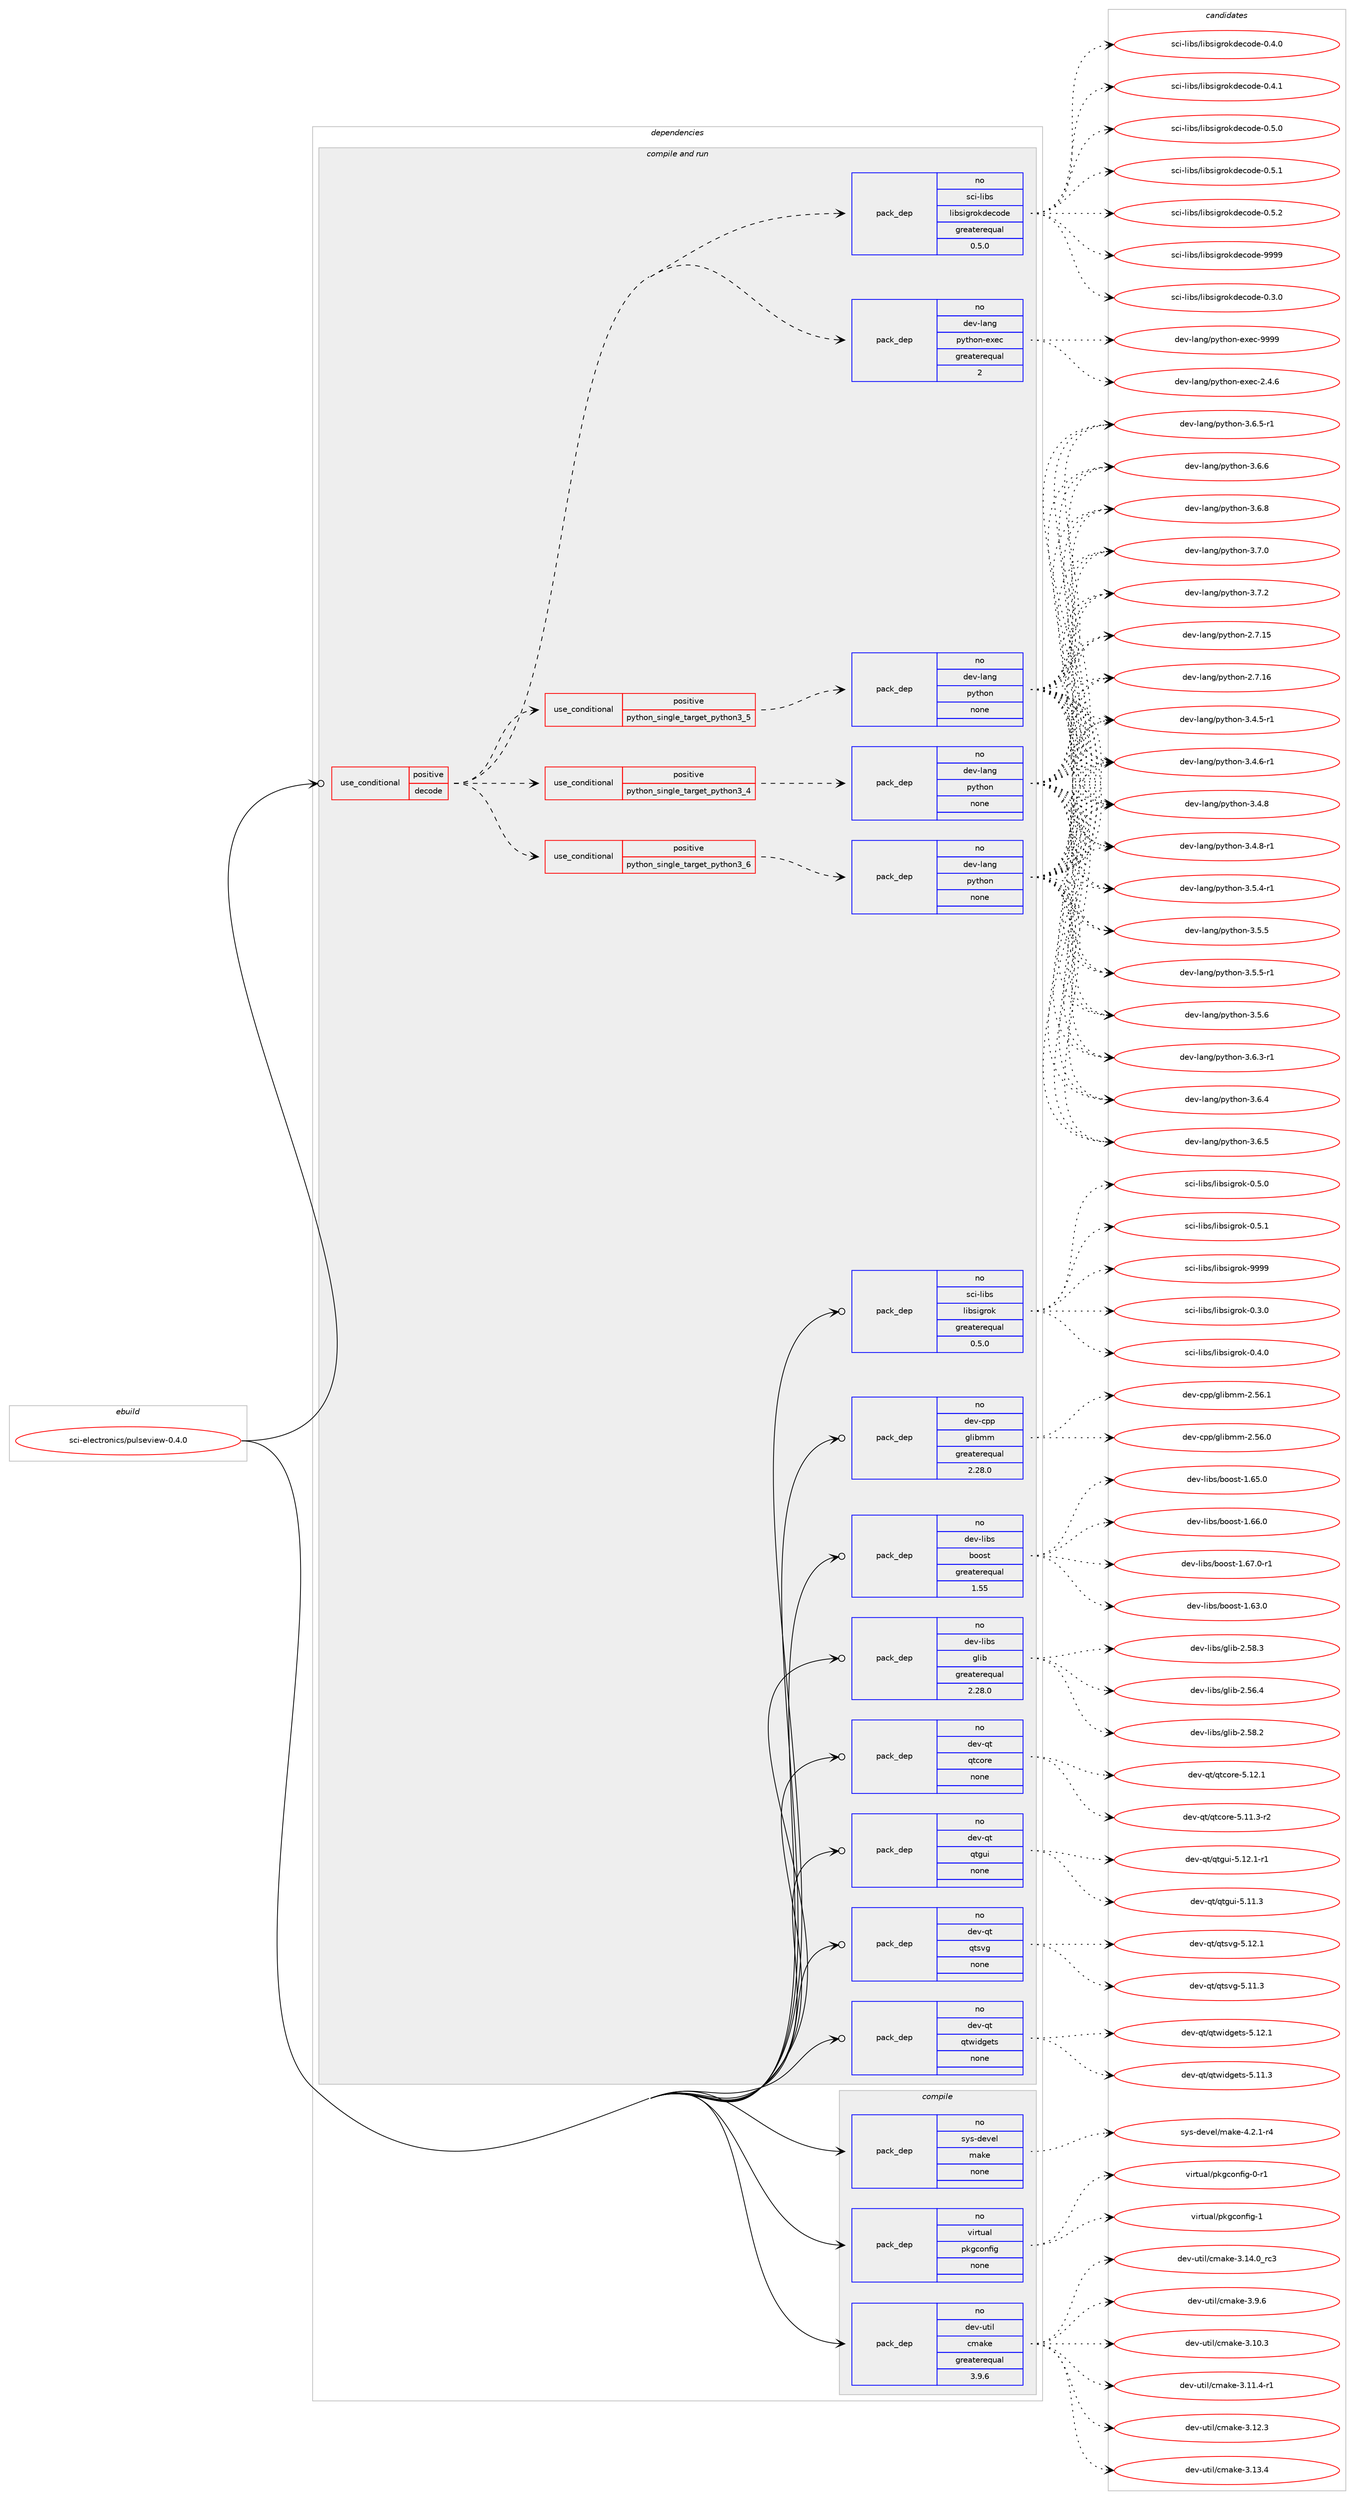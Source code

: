 digraph prolog {

# *************
# Graph options
# *************

newrank=true;
concentrate=true;
compound=true;
graph [rankdir=LR,fontname=Helvetica,fontsize=10,ranksep=1.5];#, ranksep=2.5, nodesep=0.2];
edge  [arrowhead=vee];
node  [fontname=Helvetica,fontsize=10];

# **********
# The ebuild
# **********

subgraph cluster_leftcol {
color=gray;
rank=same;
label=<<i>ebuild</i>>;
id [label="sci-electronics/pulseview-0.4.0", color=red, width=4, href="../sci-electronics/pulseview-0.4.0.svg"];
}

# ****************
# The dependencies
# ****************

subgraph cluster_midcol {
color=gray;
label=<<i>dependencies</i>>;
subgraph cluster_compile {
fillcolor="#eeeeee";
style=filled;
label=<<i>compile</i>>;
subgraph pack1209677 {
dependency1690033 [label=<<TABLE BORDER="0" CELLBORDER="1" CELLSPACING="0" CELLPADDING="4" WIDTH="220"><TR><TD ROWSPAN="6" CELLPADDING="30">pack_dep</TD></TR><TR><TD WIDTH="110">no</TD></TR><TR><TD>dev-util</TD></TR><TR><TD>cmake</TD></TR><TR><TD>greaterequal</TD></TR><TR><TD>3.9.6</TD></TR></TABLE>>, shape=none, color=blue];
}
id:e -> dependency1690033:w [weight=20,style="solid",arrowhead="vee"];
subgraph pack1209678 {
dependency1690034 [label=<<TABLE BORDER="0" CELLBORDER="1" CELLSPACING="0" CELLPADDING="4" WIDTH="220"><TR><TD ROWSPAN="6" CELLPADDING="30">pack_dep</TD></TR><TR><TD WIDTH="110">no</TD></TR><TR><TD>sys-devel</TD></TR><TR><TD>make</TD></TR><TR><TD>none</TD></TR><TR><TD></TD></TR></TABLE>>, shape=none, color=blue];
}
id:e -> dependency1690034:w [weight=20,style="solid",arrowhead="vee"];
subgraph pack1209679 {
dependency1690035 [label=<<TABLE BORDER="0" CELLBORDER="1" CELLSPACING="0" CELLPADDING="4" WIDTH="220"><TR><TD ROWSPAN="6" CELLPADDING="30">pack_dep</TD></TR><TR><TD WIDTH="110">no</TD></TR><TR><TD>virtual</TD></TR><TR><TD>pkgconfig</TD></TR><TR><TD>none</TD></TR><TR><TD></TD></TR></TABLE>>, shape=none, color=blue];
}
id:e -> dependency1690035:w [weight=20,style="solid",arrowhead="vee"];
}
subgraph cluster_compileandrun {
fillcolor="#eeeeee";
style=filled;
label=<<i>compile and run</i>>;
subgraph cond452673 {
dependency1690036 [label=<<TABLE BORDER="0" CELLBORDER="1" CELLSPACING="0" CELLPADDING="4"><TR><TD ROWSPAN="3" CELLPADDING="10">use_conditional</TD></TR><TR><TD>positive</TD></TR><TR><TD>decode</TD></TR></TABLE>>, shape=none, color=red];
subgraph pack1209680 {
dependency1690037 [label=<<TABLE BORDER="0" CELLBORDER="1" CELLSPACING="0" CELLPADDING="4" WIDTH="220"><TR><TD ROWSPAN="6" CELLPADDING="30">pack_dep</TD></TR><TR><TD WIDTH="110">no</TD></TR><TR><TD>sci-libs</TD></TR><TR><TD>libsigrokdecode</TD></TR><TR><TD>greaterequal</TD></TR><TR><TD>0.5.0</TD></TR></TABLE>>, shape=none, color=blue];
}
dependency1690036:e -> dependency1690037:w [weight=20,style="dashed",arrowhead="vee"];
subgraph cond452674 {
dependency1690038 [label=<<TABLE BORDER="0" CELLBORDER="1" CELLSPACING="0" CELLPADDING="4"><TR><TD ROWSPAN="3" CELLPADDING="10">use_conditional</TD></TR><TR><TD>positive</TD></TR><TR><TD>python_single_target_python3_4</TD></TR></TABLE>>, shape=none, color=red];
subgraph pack1209681 {
dependency1690039 [label=<<TABLE BORDER="0" CELLBORDER="1" CELLSPACING="0" CELLPADDING="4" WIDTH="220"><TR><TD ROWSPAN="6" CELLPADDING="30">pack_dep</TD></TR><TR><TD WIDTH="110">no</TD></TR><TR><TD>dev-lang</TD></TR><TR><TD>python</TD></TR><TR><TD>none</TD></TR><TR><TD></TD></TR></TABLE>>, shape=none, color=blue];
}
dependency1690038:e -> dependency1690039:w [weight=20,style="dashed",arrowhead="vee"];
}
dependency1690036:e -> dependency1690038:w [weight=20,style="dashed",arrowhead="vee"];
subgraph cond452675 {
dependency1690040 [label=<<TABLE BORDER="0" CELLBORDER="1" CELLSPACING="0" CELLPADDING="4"><TR><TD ROWSPAN="3" CELLPADDING="10">use_conditional</TD></TR><TR><TD>positive</TD></TR><TR><TD>python_single_target_python3_5</TD></TR></TABLE>>, shape=none, color=red];
subgraph pack1209682 {
dependency1690041 [label=<<TABLE BORDER="0" CELLBORDER="1" CELLSPACING="0" CELLPADDING="4" WIDTH="220"><TR><TD ROWSPAN="6" CELLPADDING="30">pack_dep</TD></TR><TR><TD WIDTH="110">no</TD></TR><TR><TD>dev-lang</TD></TR><TR><TD>python</TD></TR><TR><TD>none</TD></TR><TR><TD></TD></TR></TABLE>>, shape=none, color=blue];
}
dependency1690040:e -> dependency1690041:w [weight=20,style="dashed",arrowhead="vee"];
}
dependency1690036:e -> dependency1690040:w [weight=20,style="dashed",arrowhead="vee"];
subgraph cond452676 {
dependency1690042 [label=<<TABLE BORDER="0" CELLBORDER="1" CELLSPACING="0" CELLPADDING="4"><TR><TD ROWSPAN="3" CELLPADDING="10">use_conditional</TD></TR><TR><TD>positive</TD></TR><TR><TD>python_single_target_python3_6</TD></TR></TABLE>>, shape=none, color=red];
subgraph pack1209683 {
dependency1690043 [label=<<TABLE BORDER="0" CELLBORDER="1" CELLSPACING="0" CELLPADDING="4" WIDTH="220"><TR><TD ROWSPAN="6" CELLPADDING="30">pack_dep</TD></TR><TR><TD WIDTH="110">no</TD></TR><TR><TD>dev-lang</TD></TR><TR><TD>python</TD></TR><TR><TD>none</TD></TR><TR><TD></TD></TR></TABLE>>, shape=none, color=blue];
}
dependency1690042:e -> dependency1690043:w [weight=20,style="dashed",arrowhead="vee"];
}
dependency1690036:e -> dependency1690042:w [weight=20,style="dashed",arrowhead="vee"];
subgraph pack1209684 {
dependency1690044 [label=<<TABLE BORDER="0" CELLBORDER="1" CELLSPACING="0" CELLPADDING="4" WIDTH="220"><TR><TD ROWSPAN="6" CELLPADDING="30">pack_dep</TD></TR><TR><TD WIDTH="110">no</TD></TR><TR><TD>dev-lang</TD></TR><TR><TD>python-exec</TD></TR><TR><TD>greaterequal</TD></TR><TR><TD>2</TD></TR></TABLE>>, shape=none, color=blue];
}
dependency1690036:e -> dependency1690044:w [weight=20,style="dashed",arrowhead="vee"];
}
id:e -> dependency1690036:w [weight=20,style="solid",arrowhead="odotvee"];
subgraph pack1209685 {
dependency1690045 [label=<<TABLE BORDER="0" CELLBORDER="1" CELLSPACING="0" CELLPADDING="4" WIDTH="220"><TR><TD ROWSPAN="6" CELLPADDING="30">pack_dep</TD></TR><TR><TD WIDTH="110">no</TD></TR><TR><TD>dev-cpp</TD></TR><TR><TD>glibmm</TD></TR><TR><TD>greaterequal</TD></TR><TR><TD>2.28.0</TD></TR></TABLE>>, shape=none, color=blue];
}
id:e -> dependency1690045:w [weight=20,style="solid",arrowhead="odotvee"];
subgraph pack1209686 {
dependency1690046 [label=<<TABLE BORDER="0" CELLBORDER="1" CELLSPACING="0" CELLPADDING="4" WIDTH="220"><TR><TD ROWSPAN="6" CELLPADDING="30">pack_dep</TD></TR><TR><TD WIDTH="110">no</TD></TR><TR><TD>dev-libs</TD></TR><TR><TD>boost</TD></TR><TR><TD>greaterequal</TD></TR><TR><TD>1.55</TD></TR></TABLE>>, shape=none, color=blue];
}
id:e -> dependency1690046:w [weight=20,style="solid",arrowhead="odotvee"];
subgraph pack1209687 {
dependency1690047 [label=<<TABLE BORDER="0" CELLBORDER="1" CELLSPACING="0" CELLPADDING="4" WIDTH="220"><TR><TD ROWSPAN="6" CELLPADDING="30">pack_dep</TD></TR><TR><TD WIDTH="110">no</TD></TR><TR><TD>dev-libs</TD></TR><TR><TD>glib</TD></TR><TR><TD>greaterequal</TD></TR><TR><TD>2.28.0</TD></TR></TABLE>>, shape=none, color=blue];
}
id:e -> dependency1690047:w [weight=20,style="solid",arrowhead="odotvee"];
subgraph pack1209688 {
dependency1690048 [label=<<TABLE BORDER="0" CELLBORDER="1" CELLSPACING="0" CELLPADDING="4" WIDTH="220"><TR><TD ROWSPAN="6" CELLPADDING="30">pack_dep</TD></TR><TR><TD WIDTH="110">no</TD></TR><TR><TD>dev-qt</TD></TR><TR><TD>qtcore</TD></TR><TR><TD>none</TD></TR><TR><TD></TD></TR></TABLE>>, shape=none, color=blue];
}
id:e -> dependency1690048:w [weight=20,style="solid",arrowhead="odotvee"];
subgraph pack1209689 {
dependency1690049 [label=<<TABLE BORDER="0" CELLBORDER="1" CELLSPACING="0" CELLPADDING="4" WIDTH="220"><TR><TD ROWSPAN="6" CELLPADDING="30">pack_dep</TD></TR><TR><TD WIDTH="110">no</TD></TR><TR><TD>dev-qt</TD></TR><TR><TD>qtgui</TD></TR><TR><TD>none</TD></TR><TR><TD></TD></TR></TABLE>>, shape=none, color=blue];
}
id:e -> dependency1690049:w [weight=20,style="solid",arrowhead="odotvee"];
subgraph pack1209690 {
dependency1690050 [label=<<TABLE BORDER="0" CELLBORDER="1" CELLSPACING="0" CELLPADDING="4" WIDTH="220"><TR><TD ROWSPAN="6" CELLPADDING="30">pack_dep</TD></TR><TR><TD WIDTH="110">no</TD></TR><TR><TD>dev-qt</TD></TR><TR><TD>qtsvg</TD></TR><TR><TD>none</TD></TR><TR><TD></TD></TR></TABLE>>, shape=none, color=blue];
}
id:e -> dependency1690050:w [weight=20,style="solid",arrowhead="odotvee"];
subgraph pack1209691 {
dependency1690051 [label=<<TABLE BORDER="0" CELLBORDER="1" CELLSPACING="0" CELLPADDING="4" WIDTH="220"><TR><TD ROWSPAN="6" CELLPADDING="30">pack_dep</TD></TR><TR><TD WIDTH="110">no</TD></TR><TR><TD>dev-qt</TD></TR><TR><TD>qtwidgets</TD></TR><TR><TD>none</TD></TR><TR><TD></TD></TR></TABLE>>, shape=none, color=blue];
}
id:e -> dependency1690051:w [weight=20,style="solid",arrowhead="odotvee"];
subgraph pack1209692 {
dependency1690052 [label=<<TABLE BORDER="0" CELLBORDER="1" CELLSPACING="0" CELLPADDING="4" WIDTH="220"><TR><TD ROWSPAN="6" CELLPADDING="30">pack_dep</TD></TR><TR><TD WIDTH="110">no</TD></TR><TR><TD>sci-libs</TD></TR><TR><TD>libsigrok</TD></TR><TR><TD>greaterequal</TD></TR><TR><TD>0.5.0</TD></TR></TABLE>>, shape=none, color=blue];
}
id:e -> dependency1690052:w [weight=20,style="solid",arrowhead="odotvee"];
}
subgraph cluster_run {
fillcolor="#eeeeee";
style=filled;
label=<<i>run</i>>;
}
}

# **************
# The candidates
# **************

subgraph cluster_choices {
rank=same;
color=gray;
label=<<i>candidates</i>>;

subgraph choice1209677 {
color=black;
nodesep=1;
choice1001011184511711610510847991099710710145514649484651 [label="dev-util/cmake-3.10.3", color=red, width=4,href="../dev-util/cmake-3.10.3.svg"];
choice10010111845117116105108479910997107101455146494946524511449 [label="dev-util/cmake-3.11.4-r1", color=red, width=4,href="../dev-util/cmake-3.11.4-r1.svg"];
choice1001011184511711610510847991099710710145514649504651 [label="dev-util/cmake-3.12.3", color=red, width=4,href="../dev-util/cmake-3.12.3.svg"];
choice1001011184511711610510847991099710710145514649514652 [label="dev-util/cmake-3.13.4", color=red, width=4,href="../dev-util/cmake-3.13.4.svg"];
choice1001011184511711610510847991099710710145514649524648951149951 [label="dev-util/cmake-3.14.0_rc3", color=red, width=4,href="../dev-util/cmake-3.14.0_rc3.svg"];
choice10010111845117116105108479910997107101455146574654 [label="dev-util/cmake-3.9.6", color=red, width=4,href="../dev-util/cmake-3.9.6.svg"];
dependency1690033:e -> choice1001011184511711610510847991099710710145514649484651:w [style=dotted,weight="100"];
dependency1690033:e -> choice10010111845117116105108479910997107101455146494946524511449:w [style=dotted,weight="100"];
dependency1690033:e -> choice1001011184511711610510847991099710710145514649504651:w [style=dotted,weight="100"];
dependency1690033:e -> choice1001011184511711610510847991099710710145514649514652:w [style=dotted,weight="100"];
dependency1690033:e -> choice1001011184511711610510847991099710710145514649524648951149951:w [style=dotted,weight="100"];
dependency1690033:e -> choice10010111845117116105108479910997107101455146574654:w [style=dotted,weight="100"];
}
subgraph choice1209678 {
color=black;
nodesep=1;
choice1151211154510010111810110847109971071014552465046494511452 [label="sys-devel/make-4.2.1-r4", color=red, width=4,href="../sys-devel/make-4.2.1-r4.svg"];
dependency1690034:e -> choice1151211154510010111810110847109971071014552465046494511452:w [style=dotted,weight="100"];
}
subgraph choice1209679 {
color=black;
nodesep=1;
choice11810511411611797108471121071039911111010210510345484511449 [label="virtual/pkgconfig-0-r1", color=red, width=4,href="../virtual/pkgconfig-0-r1.svg"];
choice1181051141161179710847112107103991111101021051034549 [label="virtual/pkgconfig-1", color=red, width=4,href="../virtual/pkgconfig-1.svg"];
dependency1690035:e -> choice11810511411611797108471121071039911111010210510345484511449:w [style=dotted,weight="100"];
dependency1690035:e -> choice1181051141161179710847112107103991111101021051034549:w [style=dotted,weight="100"];
}
subgraph choice1209680 {
color=black;
nodesep=1;
choice115991054510810598115471081059811510510311411110710010199111100101454846514648 [label="sci-libs/libsigrokdecode-0.3.0", color=red, width=4,href="../sci-libs/libsigrokdecode-0.3.0.svg"];
choice115991054510810598115471081059811510510311411110710010199111100101454846524648 [label="sci-libs/libsigrokdecode-0.4.0", color=red, width=4,href="../sci-libs/libsigrokdecode-0.4.0.svg"];
choice115991054510810598115471081059811510510311411110710010199111100101454846524649 [label="sci-libs/libsigrokdecode-0.4.1", color=red, width=4,href="../sci-libs/libsigrokdecode-0.4.1.svg"];
choice115991054510810598115471081059811510510311411110710010199111100101454846534648 [label="sci-libs/libsigrokdecode-0.5.0", color=red, width=4,href="../sci-libs/libsigrokdecode-0.5.0.svg"];
choice115991054510810598115471081059811510510311411110710010199111100101454846534649 [label="sci-libs/libsigrokdecode-0.5.1", color=red, width=4,href="../sci-libs/libsigrokdecode-0.5.1.svg"];
choice115991054510810598115471081059811510510311411110710010199111100101454846534650 [label="sci-libs/libsigrokdecode-0.5.2", color=red, width=4,href="../sci-libs/libsigrokdecode-0.5.2.svg"];
choice1159910545108105981154710810598115105103114111107100101991111001014557575757 [label="sci-libs/libsigrokdecode-9999", color=red, width=4,href="../sci-libs/libsigrokdecode-9999.svg"];
dependency1690037:e -> choice115991054510810598115471081059811510510311411110710010199111100101454846514648:w [style=dotted,weight="100"];
dependency1690037:e -> choice115991054510810598115471081059811510510311411110710010199111100101454846524648:w [style=dotted,weight="100"];
dependency1690037:e -> choice115991054510810598115471081059811510510311411110710010199111100101454846524649:w [style=dotted,weight="100"];
dependency1690037:e -> choice115991054510810598115471081059811510510311411110710010199111100101454846534648:w [style=dotted,weight="100"];
dependency1690037:e -> choice115991054510810598115471081059811510510311411110710010199111100101454846534649:w [style=dotted,weight="100"];
dependency1690037:e -> choice115991054510810598115471081059811510510311411110710010199111100101454846534650:w [style=dotted,weight="100"];
dependency1690037:e -> choice1159910545108105981154710810598115105103114111107100101991111001014557575757:w [style=dotted,weight="100"];
}
subgraph choice1209681 {
color=black;
nodesep=1;
choice10010111845108971101034711212111610411111045504655464953 [label="dev-lang/python-2.7.15", color=red, width=4,href="../dev-lang/python-2.7.15.svg"];
choice10010111845108971101034711212111610411111045504655464954 [label="dev-lang/python-2.7.16", color=red, width=4,href="../dev-lang/python-2.7.16.svg"];
choice1001011184510897110103471121211161041111104551465246534511449 [label="dev-lang/python-3.4.5-r1", color=red, width=4,href="../dev-lang/python-3.4.5-r1.svg"];
choice1001011184510897110103471121211161041111104551465246544511449 [label="dev-lang/python-3.4.6-r1", color=red, width=4,href="../dev-lang/python-3.4.6-r1.svg"];
choice100101118451089711010347112121116104111110455146524656 [label="dev-lang/python-3.4.8", color=red, width=4,href="../dev-lang/python-3.4.8.svg"];
choice1001011184510897110103471121211161041111104551465246564511449 [label="dev-lang/python-3.4.8-r1", color=red, width=4,href="../dev-lang/python-3.4.8-r1.svg"];
choice1001011184510897110103471121211161041111104551465346524511449 [label="dev-lang/python-3.5.4-r1", color=red, width=4,href="../dev-lang/python-3.5.4-r1.svg"];
choice100101118451089711010347112121116104111110455146534653 [label="dev-lang/python-3.5.5", color=red, width=4,href="../dev-lang/python-3.5.5.svg"];
choice1001011184510897110103471121211161041111104551465346534511449 [label="dev-lang/python-3.5.5-r1", color=red, width=4,href="../dev-lang/python-3.5.5-r1.svg"];
choice100101118451089711010347112121116104111110455146534654 [label="dev-lang/python-3.5.6", color=red, width=4,href="../dev-lang/python-3.5.6.svg"];
choice1001011184510897110103471121211161041111104551465446514511449 [label="dev-lang/python-3.6.3-r1", color=red, width=4,href="../dev-lang/python-3.6.3-r1.svg"];
choice100101118451089711010347112121116104111110455146544652 [label="dev-lang/python-3.6.4", color=red, width=4,href="../dev-lang/python-3.6.4.svg"];
choice100101118451089711010347112121116104111110455146544653 [label="dev-lang/python-3.6.5", color=red, width=4,href="../dev-lang/python-3.6.5.svg"];
choice1001011184510897110103471121211161041111104551465446534511449 [label="dev-lang/python-3.6.5-r1", color=red, width=4,href="../dev-lang/python-3.6.5-r1.svg"];
choice100101118451089711010347112121116104111110455146544654 [label="dev-lang/python-3.6.6", color=red, width=4,href="../dev-lang/python-3.6.6.svg"];
choice100101118451089711010347112121116104111110455146544656 [label="dev-lang/python-3.6.8", color=red, width=4,href="../dev-lang/python-3.6.8.svg"];
choice100101118451089711010347112121116104111110455146554648 [label="dev-lang/python-3.7.0", color=red, width=4,href="../dev-lang/python-3.7.0.svg"];
choice100101118451089711010347112121116104111110455146554650 [label="dev-lang/python-3.7.2", color=red, width=4,href="../dev-lang/python-3.7.2.svg"];
dependency1690039:e -> choice10010111845108971101034711212111610411111045504655464953:w [style=dotted,weight="100"];
dependency1690039:e -> choice10010111845108971101034711212111610411111045504655464954:w [style=dotted,weight="100"];
dependency1690039:e -> choice1001011184510897110103471121211161041111104551465246534511449:w [style=dotted,weight="100"];
dependency1690039:e -> choice1001011184510897110103471121211161041111104551465246544511449:w [style=dotted,weight="100"];
dependency1690039:e -> choice100101118451089711010347112121116104111110455146524656:w [style=dotted,weight="100"];
dependency1690039:e -> choice1001011184510897110103471121211161041111104551465246564511449:w [style=dotted,weight="100"];
dependency1690039:e -> choice1001011184510897110103471121211161041111104551465346524511449:w [style=dotted,weight="100"];
dependency1690039:e -> choice100101118451089711010347112121116104111110455146534653:w [style=dotted,weight="100"];
dependency1690039:e -> choice1001011184510897110103471121211161041111104551465346534511449:w [style=dotted,weight="100"];
dependency1690039:e -> choice100101118451089711010347112121116104111110455146534654:w [style=dotted,weight="100"];
dependency1690039:e -> choice1001011184510897110103471121211161041111104551465446514511449:w [style=dotted,weight="100"];
dependency1690039:e -> choice100101118451089711010347112121116104111110455146544652:w [style=dotted,weight="100"];
dependency1690039:e -> choice100101118451089711010347112121116104111110455146544653:w [style=dotted,weight="100"];
dependency1690039:e -> choice1001011184510897110103471121211161041111104551465446534511449:w [style=dotted,weight="100"];
dependency1690039:e -> choice100101118451089711010347112121116104111110455146544654:w [style=dotted,weight="100"];
dependency1690039:e -> choice100101118451089711010347112121116104111110455146544656:w [style=dotted,weight="100"];
dependency1690039:e -> choice100101118451089711010347112121116104111110455146554648:w [style=dotted,weight="100"];
dependency1690039:e -> choice100101118451089711010347112121116104111110455146554650:w [style=dotted,weight="100"];
}
subgraph choice1209682 {
color=black;
nodesep=1;
choice10010111845108971101034711212111610411111045504655464953 [label="dev-lang/python-2.7.15", color=red, width=4,href="../dev-lang/python-2.7.15.svg"];
choice10010111845108971101034711212111610411111045504655464954 [label="dev-lang/python-2.7.16", color=red, width=4,href="../dev-lang/python-2.7.16.svg"];
choice1001011184510897110103471121211161041111104551465246534511449 [label="dev-lang/python-3.4.5-r1", color=red, width=4,href="../dev-lang/python-3.4.5-r1.svg"];
choice1001011184510897110103471121211161041111104551465246544511449 [label="dev-lang/python-3.4.6-r1", color=red, width=4,href="../dev-lang/python-3.4.6-r1.svg"];
choice100101118451089711010347112121116104111110455146524656 [label="dev-lang/python-3.4.8", color=red, width=4,href="../dev-lang/python-3.4.8.svg"];
choice1001011184510897110103471121211161041111104551465246564511449 [label="dev-lang/python-3.4.8-r1", color=red, width=4,href="../dev-lang/python-3.4.8-r1.svg"];
choice1001011184510897110103471121211161041111104551465346524511449 [label="dev-lang/python-3.5.4-r1", color=red, width=4,href="../dev-lang/python-3.5.4-r1.svg"];
choice100101118451089711010347112121116104111110455146534653 [label="dev-lang/python-3.5.5", color=red, width=4,href="../dev-lang/python-3.5.5.svg"];
choice1001011184510897110103471121211161041111104551465346534511449 [label="dev-lang/python-3.5.5-r1", color=red, width=4,href="../dev-lang/python-3.5.5-r1.svg"];
choice100101118451089711010347112121116104111110455146534654 [label="dev-lang/python-3.5.6", color=red, width=4,href="../dev-lang/python-3.5.6.svg"];
choice1001011184510897110103471121211161041111104551465446514511449 [label="dev-lang/python-3.6.3-r1", color=red, width=4,href="../dev-lang/python-3.6.3-r1.svg"];
choice100101118451089711010347112121116104111110455146544652 [label="dev-lang/python-3.6.4", color=red, width=4,href="../dev-lang/python-3.6.4.svg"];
choice100101118451089711010347112121116104111110455146544653 [label="dev-lang/python-3.6.5", color=red, width=4,href="../dev-lang/python-3.6.5.svg"];
choice1001011184510897110103471121211161041111104551465446534511449 [label="dev-lang/python-3.6.5-r1", color=red, width=4,href="../dev-lang/python-3.6.5-r1.svg"];
choice100101118451089711010347112121116104111110455146544654 [label="dev-lang/python-3.6.6", color=red, width=4,href="../dev-lang/python-3.6.6.svg"];
choice100101118451089711010347112121116104111110455146544656 [label="dev-lang/python-3.6.8", color=red, width=4,href="../dev-lang/python-3.6.8.svg"];
choice100101118451089711010347112121116104111110455146554648 [label="dev-lang/python-3.7.0", color=red, width=4,href="../dev-lang/python-3.7.0.svg"];
choice100101118451089711010347112121116104111110455146554650 [label="dev-lang/python-3.7.2", color=red, width=4,href="../dev-lang/python-3.7.2.svg"];
dependency1690041:e -> choice10010111845108971101034711212111610411111045504655464953:w [style=dotted,weight="100"];
dependency1690041:e -> choice10010111845108971101034711212111610411111045504655464954:w [style=dotted,weight="100"];
dependency1690041:e -> choice1001011184510897110103471121211161041111104551465246534511449:w [style=dotted,weight="100"];
dependency1690041:e -> choice1001011184510897110103471121211161041111104551465246544511449:w [style=dotted,weight="100"];
dependency1690041:e -> choice100101118451089711010347112121116104111110455146524656:w [style=dotted,weight="100"];
dependency1690041:e -> choice1001011184510897110103471121211161041111104551465246564511449:w [style=dotted,weight="100"];
dependency1690041:e -> choice1001011184510897110103471121211161041111104551465346524511449:w [style=dotted,weight="100"];
dependency1690041:e -> choice100101118451089711010347112121116104111110455146534653:w [style=dotted,weight="100"];
dependency1690041:e -> choice1001011184510897110103471121211161041111104551465346534511449:w [style=dotted,weight="100"];
dependency1690041:e -> choice100101118451089711010347112121116104111110455146534654:w [style=dotted,weight="100"];
dependency1690041:e -> choice1001011184510897110103471121211161041111104551465446514511449:w [style=dotted,weight="100"];
dependency1690041:e -> choice100101118451089711010347112121116104111110455146544652:w [style=dotted,weight="100"];
dependency1690041:e -> choice100101118451089711010347112121116104111110455146544653:w [style=dotted,weight="100"];
dependency1690041:e -> choice1001011184510897110103471121211161041111104551465446534511449:w [style=dotted,weight="100"];
dependency1690041:e -> choice100101118451089711010347112121116104111110455146544654:w [style=dotted,weight="100"];
dependency1690041:e -> choice100101118451089711010347112121116104111110455146544656:w [style=dotted,weight="100"];
dependency1690041:e -> choice100101118451089711010347112121116104111110455146554648:w [style=dotted,weight="100"];
dependency1690041:e -> choice100101118451089711010347112121116104111110455146554650:w [style=dotted,weight="100"];
}
subgraph choice1209683 {
color=black;
nodesep=1;
choice10010111845108971101034711212111610411111045504655464953 [label="dev-lang/python-2.7.15", color=red, width=4,href="../dev-lang/python-2.7.15.svg"];
choice10010111845108971101034711212111610411111045504655464954 [label="dev-lang/python-2.7.16", color=red, width=4,href="../dev-lang/python-2.7.16.svg"];
choice1001011184510897110103471121211161041111104551465246534511449 [label="dev-lang/python-3.4.5-r1", color=red, width=4,href="../dev-lang/python-3.4.5-r1.svg"];
choice1001011184510897110103471121211161041111104551465246544511449 [label="dev-lang/python-3.4.6-r1", color=red, width=4,href="../dev-lang/python-3.4.6-r1.svg"];
choice100101118451089711010347112121116104111110455146524656 [label="dev-lang/python-3.4.8", color=red, width=4,href="../dev-lang/python-3.4.8.svg"];
choice1001011184510897110103471121211161041111104551465246564511449 [label="dev-lang/python-3.4.8-r1", color=red, width=4,href="../dev-lang/python-3.4.8-r1.svg"];
choice1001011184510897110103471121211161041111104551465346524511449 [label="dev-lang/python-3.5.4-r1", color=red, width=4,href="../dev-lang/python-3.5.4-r1.svg"];
choice100101118451089711010347112121116104111110455146534653 [label="dev-lang/python-3.5.5", color=red, width=4,href="../dev-lang/python-3.5.5.svg"];
choice1001011184510897110103471121211161041111104551465346534511449 [label="dev-lang/python-3.5.5-r1", color=red, width=4,href="../dev-lang/python-3.5.5-r1.svg"];
choice100101118451089711010347112121116104111110455146534654 [label="dev-lang/python-3.5.6", color=red, width=4,href="../dev-lang/python-3.5.6.svg"];
choice1001011184510897110103471121211161041111104551465446514511449 [label="dev-lang/python-3.6.3-r1", color=red, width=4,href="../dev-lang/python-3.6.3-r1.svg"];
choice100101118451089711010347112121116104111110455146544652 [label="dev-lang/python-3.6.4", color=red, width=4,href="../dev-lang/python-3.6.4.svg"];
choice100101118451089711010347112121116104111110455146544653 [label="dev-lang/python-3.6.5", color=red, width=4,href="../dev-lang/python-3.6.5.svg"];
choice1001011184510897110103471121211161041111104551465446534511449 [label="dev-lang/python-3.6.5-r1", color=red, width=4,href="../dev-lang/python-3.6.5-r1.svg"];
choice100101118451089711010347112121116104111110455146544654 [label="dev-lang/python-3.6.6", color=red, width=4,href="../dev-lang/python-3.6.6.svg"];
choice100101118451089711010347112121116104111110455146544656 [label="dev-lang/python-3.6.8", color=red, width=4,href="../dev-lang/python-3.6.8.svg"];
choice100101118451089711010347112121116104111110455146554648 [label="dev-lang/python-3.7.0", color=red, width=4,href="../dev-lang/python-3.7.0.svg"];
choice100101118451089711010347112121116104111110455146554650 [label="dev-lang/python-3.7.2", color=red, width=4,href="../dev-lang/python-3.7.2.svg"];
dependency1690043:e -> choice10010111845108971101034711212111610411111045504655464953:w [style=dotted,weight="100"];
dependency1690043:e -> choice10010111845108971101034711212111610411111045504655464954:w [style=dotted,weight="100"];
dependency1690043:e -> choice1001011184510897110103471121211161041111104551465246534511449:w [style=dotted,weight="100"];
dependency1690043:e -> choice1001011184510897110103471121211161041111104551465246544511449:w [style=dotted,weight="100"];
dependency1690043:e -> choice100101118451089711010347112121116104111110455146524656:w [style=dotted,weight="100"];
dependency1690043:e -> choice1001011184510897110103471121211161041111104551465246564511449:w [style=dotted,weight="100"];
dependency1690043:e -> choice1001011184510897110103471121211161041111104551465346524511449:w [style=dotted,weight="100"];
dependency1690043:e -> choice100101118451089711010347112121116104111110455146534653:w [style=dotted,weight="100"];
dependency1690043:e -> choice1001011184510897110103471121211161041111104551465346534511449:w [style=dotted,weight="100"];
dependency1690043:e -> choice100101118451089711010347112121116104111110455146534654:w [style=dotted,weight="100"];
dependency1690043:e -> choice1001011184510897110103471121211161041111104551465446514511449:w [style=dotted,weight="100"];
dependency1690043:e -> choice100101118451089711010347112121116104111110455146544652:w [style=dotted,weight="100"];
dependency1690043:e -> choice100101118451089711010347112121116104111110455146544653:w [style=dotted,weight="100"];
dependency1690043:e -> choice1001011184510897110103471121211161041111104551465446534511449:w [style=dotted,weight="100"];
dependency1690043:e -> choice100101118451089711010347112121116104111110455146544654:w [style=dotted,weight="100"];
dependency1690043:e -> choice100101118451089711010347112121116104111110455146544656:w [style=dotted,weight="100"];
dependency1690043:e -> choice100101118451089711010347112121116104111110455146554648:w [style=dotted,weight="100"];
dependency1690043:e -> choice100101118451089711010347112121116104111110455146554650:w [style=dotted,weight="100"];
}
subgraph choice1209684 {
color=black;
nodesep=1;
choice1001011184510897110103471121211161041111104510112010199455046524654 [label="dev-lang/python-exec-2.4.6", color=red, width=4,href="../dev-lang/python-exec-2.4.6.svg"];
choice10010111845108971101034711212111610411111045101120101994557575757 [label="dev-lang/python-exec-9999", color=red, width=4,href="../dev-lang/python-exec-9999.svg"];
dependency1690044:e -> choice1001011184510897110103471121211161041111104510112010199455046524654:w [style=dotted,weight="100"];
dependency1690044:e -> choice10010111845108971101034711212111610411111045101120101994557575757:w [style=dotted,weight="100"];
}
subgraph choice1209685 {
color=black;
nodesep=1;
choice1001011184599112112471031081059810910945504653544648 [label="dev-cpp/glibmm-2.56.0", color=red, width=4,href="../dev-cpp/glibmm-2.56.0.svg"];
choice1001011184599112112471031081059810910945504653544649 [label="dev-cpp/glibmm-2.56.1", color=red, width=4,href="../dev-cpp/glibmm-2.56.1.svg"];
dependency1690045:e -> choice1001011184599112112471031081059810910945504653544648:w [style=dotted,weight="100"];
dependency1690045:e -> choice1001011184599112112471031081059810910945504653544649:w [style=dotted,weight="100"];
}
subgraph choice1209686 {
color=black;
nodesep=1;
choice1001011184510810598115479811111111511645494654514648 [label="dev-libs/boost-1.63.0", color=red, width=4,href="../dev-libs/boost-1.63.0.svg"];
choice1001011184510810598115479811111111511645494654534648 [label="dev-libs/boost-1.65.0", color=red, width=4,href="../dev-libs/boost-1.65.0.svg"];
choice1001011184510810598115479811111111511645494654544648 [label="dev-libs/boost-1.66.0", color=red, width=4,href="../dev-libs/boost-1.66.0.svg"];
choice10010111845108105981154798111111115116454946545546484511449 [label="dev-libs/boost-1.67.0-r1", color=red, width=4,href="../dev-libs/boost-1.67.0-r1.svg"];
dependency1690046:e -> choice1001011184510810598115479811111111511645494654514648:w [style=dotted,weight="100"];
dependency1690046:e -> choice1001011184510810598115479811111111511645494654534648:w [style=dotted,weight="100"];
dependency1690046:e -> choice1001011184510810598115479811111111511645494654544648:w [style=dotted,weight="100"];
dependency1690046:e -> choice10010111845108105981154798111111115116454946545546484511449:w [style=dotted,weight="100"];
}
subgraph choice1209687 {
color=black;
nodesep=1;
choice1001011184510810598115471031081059845504653544652 [label="dev-libs/glib-2.56.4", color=red, width=4,href="../dev-libs/glib-2.56.4.svg"];
choice1001011184510810598115471031081059845504653564650 [label="dev-libs/glib-2.58.2", color=red, width=4,href="../dev-libs/glib-2.58.2.svg"];
choice1001011184510810598115471031081059845504653564651 [label="dev-libs/glib-2.58.3", color=red, width=4,href="../dev-libs/glib-2.58.3.svg"];
dependency1690047:e -> choice1001011184510810598115471031081059845504653544652:w [style=dotted,weight="100"];
dependency1690047:e -> choice1001011184510810598115471031081059845504653564650:w [style=dotted,weight="100"];
dependency1690047:e -> choice1001011184510810598115471031081059845504653564651:w [style=dotted,weight="100"];
}
subgraph choice1209688 {
color=black;
nodesep=1;
choice100101118451131164711311699111114101455346494946514511450 [label="dev-qt/qtcore-5.11.3-r2", color=red, width=4,href="../dev-qt/qtcore-5.11.3-r2.svg"];
choice10010111845113116471131169911111410145534649504649 [label="dev-qt/qtcore-5.12.1", color=red, width=4,href="../dev-qt/qtcore-5.12.1.svg"];
dependency1690048:e -> choice100101118451131164711311699111114101455346494946514511450:w [style=dotted,weight="100"];
dependency1690048:e -> choice10010111845113116471131169911111410145534649504649:w [style=dotted,weight="100"];
}
subgraph choice1209689 {
color=black;
nodesep=1;
choice100101118451131164711311610311710545534649494651 [label="dev-qt/qtgui-5.11.3", color=red, width=4,href="../dev-qt/qtgui-5.11.3.svg"];
choice1001011184511311647113116103117105455346495046494511449 [label="dev-qt/qtgui-5.12.1-r1", color=red, width=4,href="../dev-qt/qtgui-5.12.1-r1.svg"];
dependency1690049:e -> choice100101118451131164711311610311710545534649494651:w [style=dotted,weight="100"];
dependency1690049:e -> choice1001011184511311647113116103117105455346495046494511449:w [style=dotted,weight="100"];
}
subgraph choice1209690 {
color=black;
nodesep=1;
choice100101118451131164711311611511810345534649494651 [label="dev-qt/qtsvg-5.11.3", color=red, width=4,href="../dev-qt/qtsvg-5.11.3.svg"];
choice100101118451131164711311611511810345534649504649 [label="dev-qt/qtsvg-5.12.1", color=red, width=4,href="../dev-qt/qtsvg-5.12.1.svg"];
dependency1690050:e -> choice100101118451131164711311611511810345534649494651:w [style=dotted,weight="100"];
dependency1690050:e -> choice100101118451131164711311611511810345534649504649:w [style=dotted,weight="100"];
}
subgraph choice1209691 {
color=black;
nodesep=1;
choice100101118451131164711311611910510010310111611545534649494651 [label="dev-qt/qtwidgets-5.11.3", color=red, width=4,href="../dev-qt/qtwidgets-5.11.3.svg"];
choice100101118451131164711311611910510010310111611545534649504649 [label="dev-qt/qtwidgets-5.12.1", color=red, width=4,href="../dev-qt/qtwidgets-5.12.1.svg"];
dependency1690051:e -> choice100101118451131164711311611910510010310111611545534649494651:w [style=dotted,weight="100"];
dependency1690051:e -> choice100101118451131164711311611910510010310111611545534649504649:w [style=dotted,weight="100"];
}
subgraph choice1209692 {
color=black;
nodesep=1;
choice1159910545108105981154710810598115105103114111107454846514648 [label="sci-libs/libsigrok-0.3.0", color=red, width=4,href="../sci-libs/libsigrok-0.3.0.svg"];
choice1159910545108105981154710810598115105103114111107454846524648 [label="sci-libs/libsigrok-0.4.0", color=red, width=4,href="../sci-libs/libsigrok-0.4.0.svg"];
choice1159910545108105981154710810598115105103114111107454846534648 [label="sci-libs/libsigrok-0.5.0", color=red, width=4,href="../sci-libs/libsigrok-0.5.0.svg"];
choice1159910545108105981154710810598115105103114111107454846534649 [label="sci-libs/libsigrok-0.5.1", color=red, width=4,href="../sci-libs/libsigrok-0.5.1.svg"];
choice11599105451081059811547108105981151051031141111074557575757 [label="sci-libs/libsigrok-9999", color=red, width=4,href="../sci-libs/libsigrok-9999.svg"];
dependency1690052:e -> choice1159910545108105981154710810598115105103114111107454846514648:w [style=dotted,weight="100"];
dependency1690052:e -> choice1159910545108105981154710810598115105103114111107454846524648:w [style=dotted,weight="100"];
dependency1690052:e -> choice1159910545108105981154710810598115105103114111107454846534648:w [style=dotted,weight="100"];
dependency1690052:e -> choice1159910545108105981154710810598115105103114111107454846534649:w [style=dotted,weight="100"];
dependency1690052:e -> choice11599105451081059811547108105981151051031141111074557575757:w [style=dotted,weight="100"];
}
}

}
